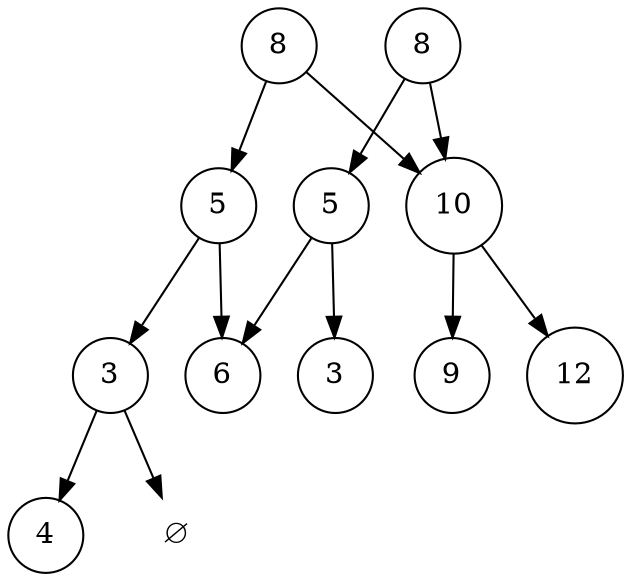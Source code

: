 digraph simple {
    node  [shape=circle]

    b8 [label="8" nodetype=marked]
    b5 [label="5" nodetype=marked]
    b3 [label="3" nodetype=marked]
    4  [nodetype=marked]
    na [label="∅" shape=none nodetype=marked]


    subgraph new_graph {
        graph [ordering=out]
        b8 -> b5 [edgetype=marked]
        b8 -> 10 [edgetype=marked]
        b5 -> b3 [edgetype=marked]
        b5 -> 6  [edgetype=marked]
        b3 -> na [edgetype=marked]
        b3 -> 4  [edgetype=marked]
    }

    subgraph old_graph {
        graph [ordering=out]
        8 -> 5
        8 -> 10
        5 -> 3
        5 -> 6
        10 -> 9
        10 -> 12
    }
}
